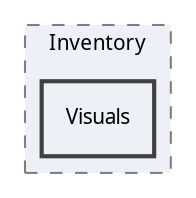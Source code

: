 digraph "Visuals"
{
 // LATEX_PDF_SIZE
  edge [fontname="Calibrii",fontsize="10",labelfontname="Calibrii",labelfontsize="10"];
  node [fontname="Calibrii",fontsize="10",shape=record];
  compound=true
  subgraph clusterdir_7ed88aacee639700c1de979c127343ab {
    graph [ bgcolor="#edf0f7", pencolor="grey50", style="filled,dashed,", label="Inventory", fontname="Calibrii", fontsize="10", URL="dir_7ed88aacee639700c1de979c127343ab.html"]
  dir_d68a979af4e1da16aaabffce951ef4e1 [shape=box, label="Visuals", style="filled,bold,", fillcolor="#edf0f7", color="grey25", URL="dir_d68a979af4e1da16aaabffce951ef4e1.html"];
  }
}
